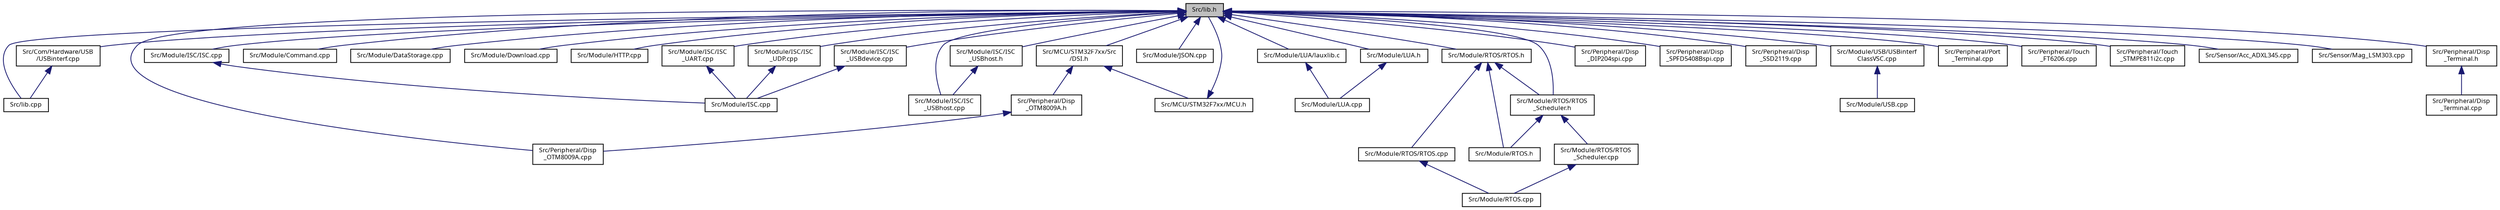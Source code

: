 digraph "Src/lib.h"
{
  edge [fontname="Sans",fontsize="8",labelfontname="Sans",labelfontsize="8"];
  node [fontname="Sans",fontsize="8",shape=record];
  Node1 [label="Src/lib.h",height=0.2,width=0.4,color="black", fillcolor="grey75", style="filled", fontcolor="black"];
  Node1 -> Node2 [dir="back",color="midnightblue",fontsize="8",style="solid",fontname="Sans"];
  Node2 [label="Src/lib.cpp",height=0.2,width=0.4,color="black", fillcolor="white", style="filled",URL="$lib_8cpp.html",tooltip="Summary of complete library code. "];
  Node1 -> Node3 [dir="back",color="midnightblue",fontsize="8",style="solid",fontname="Sans"];
  Node3 [label="Src/Com/Hardware/USB\l/USBinterf.cpp",height=0.2,width=0.4,color="black", fillcolor="white", style="filled",URL="$_u_s_binterf_8cpp.html"];
  Node3 -> Node2 [dir="back",color="midnightblue",fontsize="8",style="solid",fontname="Sans"];
  Node1 -> Node4 [dir="back",color="midnightblue",fontsize="8",style="solid",fontname="Sans"];
  Node4 [label="Src/MCU/STM32F7xx/Src\l/DSI.h",height=0.2,width=0.4,color="black", fillcolor="white", style="filled",URL="$_d_s_i_8h.html"];
  Node4 -> Node5 [dir="back",color="midnightblue",fontsize="8",style="solid",fontname="Sans"];
  Node5 [label="Src/MCU/STM32F7xx/MCU.h",height=0.2,width=0.4,color="black", fillcolor="white", style="filled",URL="$_m_c_u_8h_source.html"];
  Node5 -> Node1 [dir="back",color="midnightblue",fontsize="8",style="solid",fontname="Sans"];
  Node4 -> Node6 [dir="back",color="midnightblue",fontsize="8",style="solid",fontname="Sans"];
  Node6 [label="Src/Peripheral/Disp\l_OTM8009A.h",height=0.2,width=0.4,color="black", fillcolor="white", style="filled",URL="$_disp___o_t_m8009_a_8h.html"];
  Node6 -> Node7 [dir="back",color="midnightblue",fontsize="8",style="solid",fontname="Sans"];
  Node7 [label="Src/Peripheral/Disp\l_OTM8009A.cpp",height=0.2,width=0.4,color="black", fillcolor="white", style="filled",URL="$_disp___o_t_m8009_a_8cpp.html"];
  Node1 -> Node8 [dir="back",color="midnightblue",fontsize="8",style="solid",fontname="Sans"];
  Node8 [label="Src/Module/Command.cpp",height=0.2,width=0.4,color="black", fillcolor="white", style="filled",URL="$_command_8cpp.html"];
  Node1 -> Node9 [dir="back",color="midnightblue",fontsize="8",style="solid",fontname="Sans"];
  Node9 [label="Src/Module/DataStorage.cpp",height=0.2,width=0.4,color="black", fillcolor="white", style="filled",URL="$_data_storage_8cpp_source.html"];
  Node1 -> Node10 [dir="back",color="midnightblue",fontsize="8",style="solid",fontname="Sans"];
  Node10 [label="Src/Module/Download.cpp",height=0.2,width=0.4,color="black", fillcolor="white", style="filled",URL="$_download_8cpp.html"];
  Node1 -> Node11 [dir="back",color="midnightblue",fontsize="8",style="solid",fontname="Sans"];
  Node11 [label="Src/Module/HTTP.cpp",height=0.2,width=0.4,color="black", fillcolor="white", style="filled",URL="$_h_t_t_p_8cpp.html"];
  Node1 -> Node12 [dir="back",color="midnightblue",fontsize="8",style="solid",fontname="Sans"];
  Node12 [label="Src/Module/ISC/ISC.cpp",height=0.2,width=0.4,color="black", fillcolor="white", style="filled",URL="$_i_s_c_2_i_s_c_8cpp_source.html"];
  Node12 -> Node13 [dir="back",color="midnightblue",fontsize="8",style="solid",fontname="Sans"];
  Node13 [label="Src/Module/ISC.cpp",height=0.2,width=0.4,color="black", fillcolor="white", style="filled",URL="$_i_s_c_8cpp.html",tooltip="Summary of ISC classes (Inter system communication) "];
  Node1 -> Node14 [dir="back",color="midnightblue",fontsize="8",style="solid",fontname="Sans"];
  Node14 [label="Src/Module/ISC/ISC\l_UART.cpp",height=0.2,width=0.4,color="black", fillcolor="white", style="filled",URL="$_i_s_c___u_a_r_t_8cpp_source.html"];
  Node14 -> Node13 [dir="back",color="midnightblue",fontsize="8",style="solid",fontname="Sans"];
  Node1 -> Node15 [dir="back",color="midnightblue",fontsize="8",style="solid",fontname="Sans"];
  Node15 [label="Src/Module/ISC/ISC\l_UDP.cpp",height=0.2,width=0.4,color="black", fillcolor="white", style="filled",URL="$_i_s_c___u_d_p_8cpp_source.html"];
  Node15 -> Node13 [dir="back",color="midnightblue",fontsize="8",style="solid",fontname="Sans"];
  Node1 -> Node16 [dir="back",color="midnightblue",fontsize="8",style="solid",fontname="Sans"];
  Node16 [label="Src/Module/ISC/ISC\l_USBdevice.cpp",height=0.2,width=0.4,color="black", fillcolor="white", style="filled",URL="$_i_s_c___u_s_bdevice_8cpp_source.html"];
  Node16 -> Node13 [dir="back",color="midnightblue",fontsize="8",style="solid",fontname="Sans"];
  Node1 -> Node17 [dir="back",color="midnightblue",fontsize="8",style="solid",fontname="Sans"];
  Node17 [label="Src/Module/ISC/ISC\l_USBhost.cpp",height=0.2,width=0.4,color="black", fillcolor="white", style="filled",URL="$_i_s_c___u_s_bhost_8cpp.html"];
  Node1 -> Node18 [dir="back",color="midnightblue",fontsize="8",style="solid",fontname="Sans"];
  Node18 [label="Src/Module/ISC/ISC\l_USBhost.h",height=0.2,width=0.4,color="black", fillcolor="white", style="filled",URL="$_i_s_c___u_s_bhost_8h_source.html"];
  Node18 -> Node17 [dir="back",color="midnightblue",fontsize="8",style="solid",fontname="Sans"];
  Node1 -> Node19 [dir="back",color="midnightblue",fontsize="8",style="solid",fontname="Sans"];
  Node19 [label="Src/Module/JSON.cpp",height=0.2,width=0.4,color="black", fillcolor="white", style="filled",URL="$_j_s_o_n_8cpp_source.html"];
  Node1 -> Node20 [dir="back",color="midnightblue",fontsize="8",style="solid",fontname="Sans"];
  Node20 [label="Src/Module/LUA/lauxlib.c",height=0.2,width=0.4,color="black", fillcolor="white", style="filled",URL="$lauxlib_8c_source.html"];
  Node20 -> Node21 [dir="back",color="midnightblue",fontsize="8",style="solid",fontname="Sans"];
  Node21 [label="Src/Module/LUA.cpp",height=0.2,width=0.4,color="black", fillcolor="white", style="filled",URL="$_l_u_a_8cpp_source.html"];
  Node1 -> Node22 [dir="back",color="midnightblue",fontsize="8",style="solid",fontname="Sans"];
  Node22 [label="Src/Module/LUA.h",height=0.2,width=0.4,color="black", fillcolor="white", style="filled",URL="$lua_8h_source.html"];
  Node22 -> Node21 [dir="back",color="midnightblue",fontsize="8",style="solid",fontname="Sans"];
  Node1 -> Node23 [dir="back",color="midnightblue",fontsize="8",style="solid",fontname="Sans"];
  Node23 [label="Src/Module/RTOS/RTOS.h",height=0.2,width=0.4,color="black", fillcolor="white", style="filled",URL="$_r_t_o_s_2_r_t_o_s_8h.html"];
  Node23 -> Node24 [dir="back",color="midnightblue",fontsize="8",style="solid",fontname="Sans"];
  Node24 [label="Src/Module/RTOS/RTOS.cpp",height=0.2,width=0.4,color="black", fillcolor="white", style="filled",URL="$_r_t_o_s_2_r_t_o_s_8cpp.html"];
  Node24 -> Node25 [dir="back",color="midnightblue",fontsize="8",style="solid",fontname="Sans"];
  Node25 [label="Src/Module/RTOS.cpp",height=0.2,width=0.4,color="black", fillcolor="white", style="filled",URL="$_r_t_o_s_8cpp.html",tooltip="Summary of RTOS classes. "];
  Node23 -> Node26 [dir="back",color="midnightblue",fontsize="8",style="solid",fontname="Sans"];
  Node26 [label="Src/Module/RTOS/RTOS\l_Scheduler.h",height=0.2,width=0.4,color="black", fillcolor="white", style="filled",URL="$_r_t_o_s___scheduler_8h.html"];
  Node26 -> Node27 [dir="back",color="midnightblue",fontsize="8",style="solid",fontname="Sans"];
  Node27 [label="Src/Module/RTOS/RTOS\l_Scheduler.cpp",height=0.2,width=0.4,color="black", fillcolor="white", style="filled",URL="$_r_t_o_s___scheduler_8cpp.html"];
  Node27 -> Node25 [dir="back",color="midnightblue",fontsize="8",style="solid",fontname="Sans"];
  Node26 -> Node28 [dir="back",color="midnightblue",fontsize="8",style="solid",fontname="Sans"];
  Node28 [label="Src/Module/RTOS.h",height=0.2,width=0.4,color="black", fillcolor="white", style="filled",URL="$_r_t_o_s_8h.html",tooltip="Summary of RTOS classes. "];
  Node23 -> Node28 [dir="back",color="midnightblue",fontsize="8",style="solid",fontname="Sans"];
  Node1 -> Node26 [dir="back",color="midnightblue",fontsize="8",style="solid",fontname="Sans"];
  Node1 -> Node29 [dir="back",color="midnightblue",fontsize="8",style="solid",fontname="Sans"];
  Node29 [label="Src/Module/USB/USBinterf\lClassVSC.cpp",height=0.2,width=0.4,color="black", fillcolor="white", style="filled",URL="$_u_s_binterf_class_v_s_c_8cpp.html"];
  Node29 -> Node30 [dir="back",color="midnightblue",fontsize="8",style="solid",fontname="Sans"];
  Node30 [label="Src/Module/USB.cpp",height=0.2,width=0.4,color="black", fillcolor="white", style="filled",URL="$_u_s_b_8cpp.html",tooltip="Collection of USB related classes. "];
  Node1 -> Node31 [dir="back",color="midnightblue",fontsize="8",style="solid",fontname="Sans"];
  Node31 [label="Src/Peripheral/Disp\l_DIP204spi.cpp",height=0.2,width=0.4,color="black", fillcolor="white", style="filled",URL="$_disp___d_i_p204spi_8cpp.html"];
  Node1 -> Node7 [dir="back",color="midnightblue",fontsize="8",style="solid",fontname="Sans"];
  Node1 -> Node32 [dir="back",color="midnightblue",fontsize="8",style="solid",fontname="Sans"];
  Node32 [label="Src/Peripheral/Disp\l_SPFD5408Bspi.cpp",height=0.2,width=0.4,color="black", fillcolor="white", style="filled",URL="$_disp___s_p_f_d5408_bspi_8cpp.html"];
  Node1 -> Node33 [dir="back",color="midnightblue",fontsize="8",style="solid",fontname="Sans"];
  Node33 [label="Src/Peripheral/Disp\l_SSD2119.cpp",height=0.2,width=0.4,color="black", fillcolor="white", style="filled",URL="$_disp___s_s_d2119_8cpp.html"];
  Node1 -> Node34 [dir="back",color="midnightblue",fontsize="8",style="solid",fontname="Sans"];
  Node34 [label="Src/Peripheral/Disp\l_Terminal.h",height=0.2,width=0.4,color="black", fillcolor="white", style="filled",URL="$_disp___terminal_8h.html"];
  Node34 -> Node35 [dir="back",color="midnightblue",fontsize="8",style="solid",fontname="Sans"];
  Node35 [label="Src/Peripheral/Disp\l_Terminal.cpp",height=0.2,width=0.4,color="black", fillcolor="white", style="filled",URL="$_disp___terminal_8cpp.html"];
  Node1 -> Node36 [dir="back",color="midnightblue",fontsize="8",style="solid",fontname="Sans"];
  Node36 [label="Src/Peripheral/Port\l_Terminal.cpp",height=0.2,width=0.4,color="black", fillcolor="white", style="filled",URL="$_port___terminal_8cpp.html"];
  Node1 -> Node37 [dir="back",color="midnightblue",fontsize="8",style="solid",fontname="Sans"];
  Node37 [label="Src/Peripheral/Touch\l_FT6206.cpp",height=0.2,width=0.4,color="black", fillcolor="white", style="filled",URL="$_touch___f_t6206_8cpp.html"];
  Node1 -> Node38 [dir="back",color="midnightblue",fontsize="8",style="solid",fontname="Sans"];
  Node38 [label="Src/Peripheral/Touch\l_STMPE811i2c.cpp",height=0.2,width=0.4,color="black", fillcolor="white", style="filled",URL="$_touch___s_t_m_p_e811i2c_8cpp.html"];
  Node1 -> Node39 [dir="back",color="midnightblue",fontsize="8",style="solid",fontname="Sans"];
  Node39 [label="Src/Sensor/Acc_ADXL345.cpp",height=0.2,width=0.4,color="black", fillcolor="white", style="filled",URL="$_acc___a_d_x_l345_8cpp.html"];
  Node1 -> Node40 [dir="back",color="midnightblue",fontsize="8",style="solid",fontname="Sans"];
  Node40 [label="Src/Sensor/Mag_LSM303.cpp",height=0.2,width=0.4,color="black", fillcolor="white", style="filled",URL="$_mag___l_s_m303_8cpp.html"];
}
